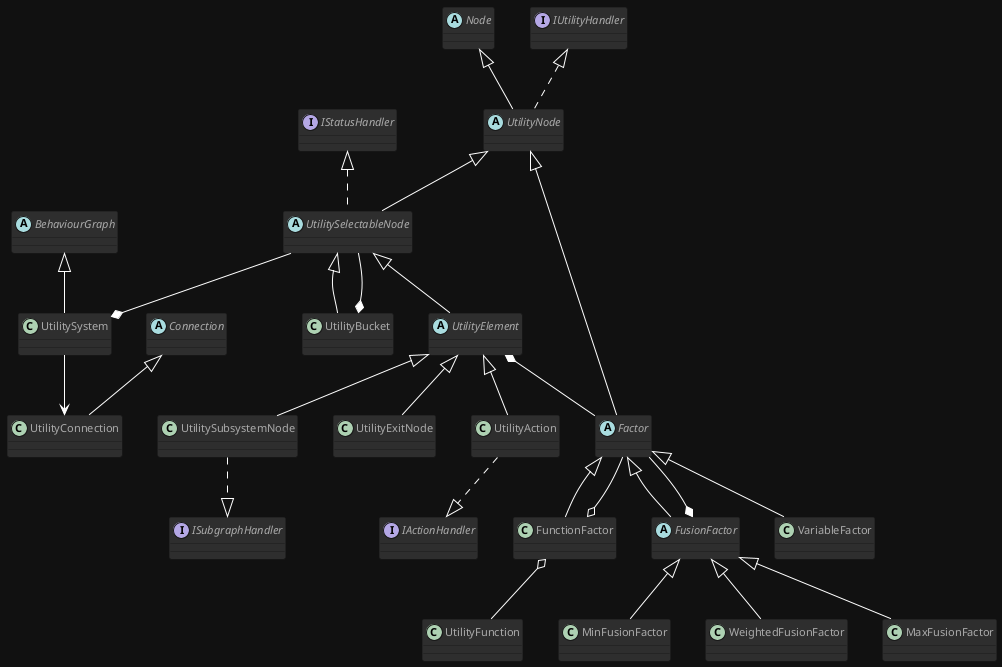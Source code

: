 @startuml UtilitySystems

!theme reddress-darkblue
skinparam backgroundColor #111111

abstract class BehaviourGraph
abstract class Node
abstract class Connection

Interface IStatusHandler
Interface IActionHandler
Interface ISubgraphHandler

Interface IUtilityHandler
abstract class UtilityNode
abstract class UtilitySelectableNode
abstract class UtilityElement
abstract class Factor
abstract class FusionFactor

Node <|-- UtilityNode
Connection <|-- UtilityConnection
 UtilitySystem --> UtilityConnection
BehaviourGraph <|-- UtilitySystem
IUtilityHandler <|.. UtilityNode
UtilityNode <|-- UtilitySelectableNode
IStatusHandler <|.. UtilitySelectableNode

UtilitySelectableNode <|-- UtilityBucket
UtilityBucket *-- UtilitySelectableNode

UtilitySelectableNode <|-- UtilityElement
UtilitySelectableNode --* UtilitySystem
UtilityElement *-- Factor

UtilityElement <|-- UtilityAction
UtilityAction ..|> IActionHandler
UtilityElement <|-- UtilitySubsystemNode
UtilitySubsystemNode ..|> ISubgraphHandler
UtilityElement <|-- UtilityExitNode
UtilityNode <|-- Factor

Factor <|-- VariableFactor
Factor <|-- FusionFactor
Factor <|-- FunctionFactor
FusionFactor <|-- MaxFusionFactor
FusionFactor <|-- MinFusionFactor
FusionFactor <|-- WeightedFusionFactor

FunctionFactor o-- UtilityFunction

Factor --* FusionFactor
Factor --o FunctionFactor




@enduml


